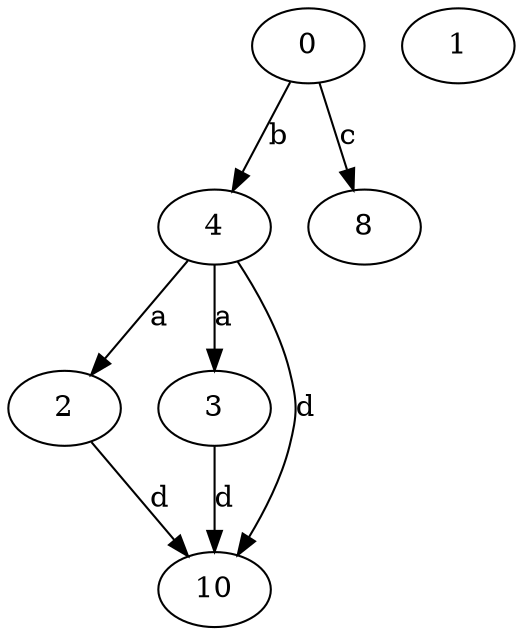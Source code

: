 strict digraph  {
2;
3;
4;
8;
0;
1;
10;
2 -> 10  [label=d];
3 -> 10  [label=d];
4 -> 2  [label=a];
4 -> 3  [label=a];
4 -> 10  [label=d];
0 -> 4  [label=b];
0 -> 8  [label=c];
}
